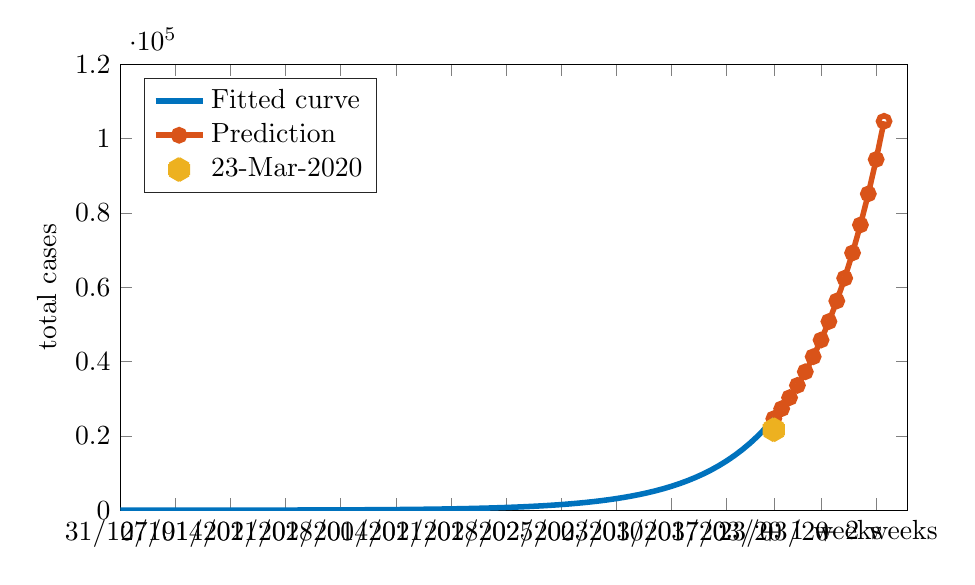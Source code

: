 % This file was created by matlab2tikz.
% Minimal pgfplots version: 1.3
%
\definecolor{mycolor1}{rgb}{0.0,0.447,0.741}%
\definecolor{mycolor2}{rgb}{0.85,0.325,0.098}%
\definecolor{mycolor3}{rgb}{0.929,0.694,0.125}%
%
\begin{tikzpicture}

\begin{axis}[%
width=10cm,
height=5.665cm,
at={(0cm,0cm)},
scale only axis,
xmin=0,
xmax=100,
xtick={0,7,14,21,28,35,42,49,56,63,70,77,83,89,96},
xticklabels={{31/12/19},{07/01/20},{14/01/20},{21/01/20},{28/01/20},{04/02/20},{11/02/20},{18/02/20},{25/02/20},{03/03/20},{10/03/20},{17/03/20},{23/03/20},{+ 1 weeks},{+ 2 weeks}},
ymin=0,
ymax=120000,
ylabel={total cases},
legend style={at={(0.03,0.97)},anchor=north west,legend cell align=left,align=left,draw=white!15!black}
]
\addplot [color=mycolor1,solid,line width=2.0pt]
  table[row sep=crcr]{%
0	4.642\\
1	5.148\\
2	5.708\\
3	6.329\\
4	7.018\\
5	7.782\\
6	8.629\\
7	9.569\\
8	10.61\\
9	11.765\\
10	13.046\\
11	14.466\\
12	16.041\\
13	17.787\\
14	19.723\\
15	21.87\\
16	24.251\\
17	26.891\\
18	29.818\\
19	33.064\\
20	36.664\\
21	40.655\\
22	45.08\\
23	49.988\\
24	55.429\\
25	61.463\\
26	68.154\\
27	75.573\\
28	83.8\\
29	92.922\\
30	103.037\\
31	114.254\\
32	126.691\\
33	140.482\\
34	155.775\\
35	172.732\\
36	191.535\\
37	212.386\\
38	235.505\\
39	261.142\\
40	289.569\\
41	321.091\\
42	356.044\\
43	394.802\\
44	437.779\\
45	485.435\\
46	538.278\\
47	596.874\\
48	661.848\\
49	733.895\\
50	813.785\\
51	902.372\\
52	1000.602\\
53	1109.525\\
54	1230.305\\
55	1364.233\\
56	1512.74\\
57	1677.413\\
58	1860.012\\
59	2062.488\\
60	2287.006\\
61	2535.964\\
62	2812.022\\
63	3118.132\\
64	3457.564\\
65	3833.946\\
66	4251.3\\
67	4714.086\\
68	5227.25\\
69	5796.276\\
70	6427.244\\
71	7126.898\\
72	7902.714\\
73	8762.984\\
74	9716.901\\
75	10774.659\\
76	11947.562\\
77	13248.144\\
78	14690.304\\
79	16289.455\\
80	18062.685\\
81	20028.944\\
82	22209.245\\
83	24626.889\\
};
\addlegendentry{Fitted curve};

\addplot [color=mycolor2,solid,line width=2.0pt,mark=o,mark options={solid}]
  table[row sep=crcr]{%
83	24627\\
84	27308\\
85	30280\\
86	33577\\
87	37232\\
88	41285\\
89	45779\\
90	50762\\
91	56288\\
92	62415\\
93	69210\\
94	76744\\
95	85098\\
96	94361\\
97	104633\\
};
\addlegendentry{Prediction};

\addplot [color=mycolor3,line width=8.0pt,only marks,mark=asterisk,mark options={solid}]
  table[row sep=crcr]{%
83	21638\\
};
\addlegendentry{23-Mar-2020};

\end{axis}
\end{tikzpicture}%